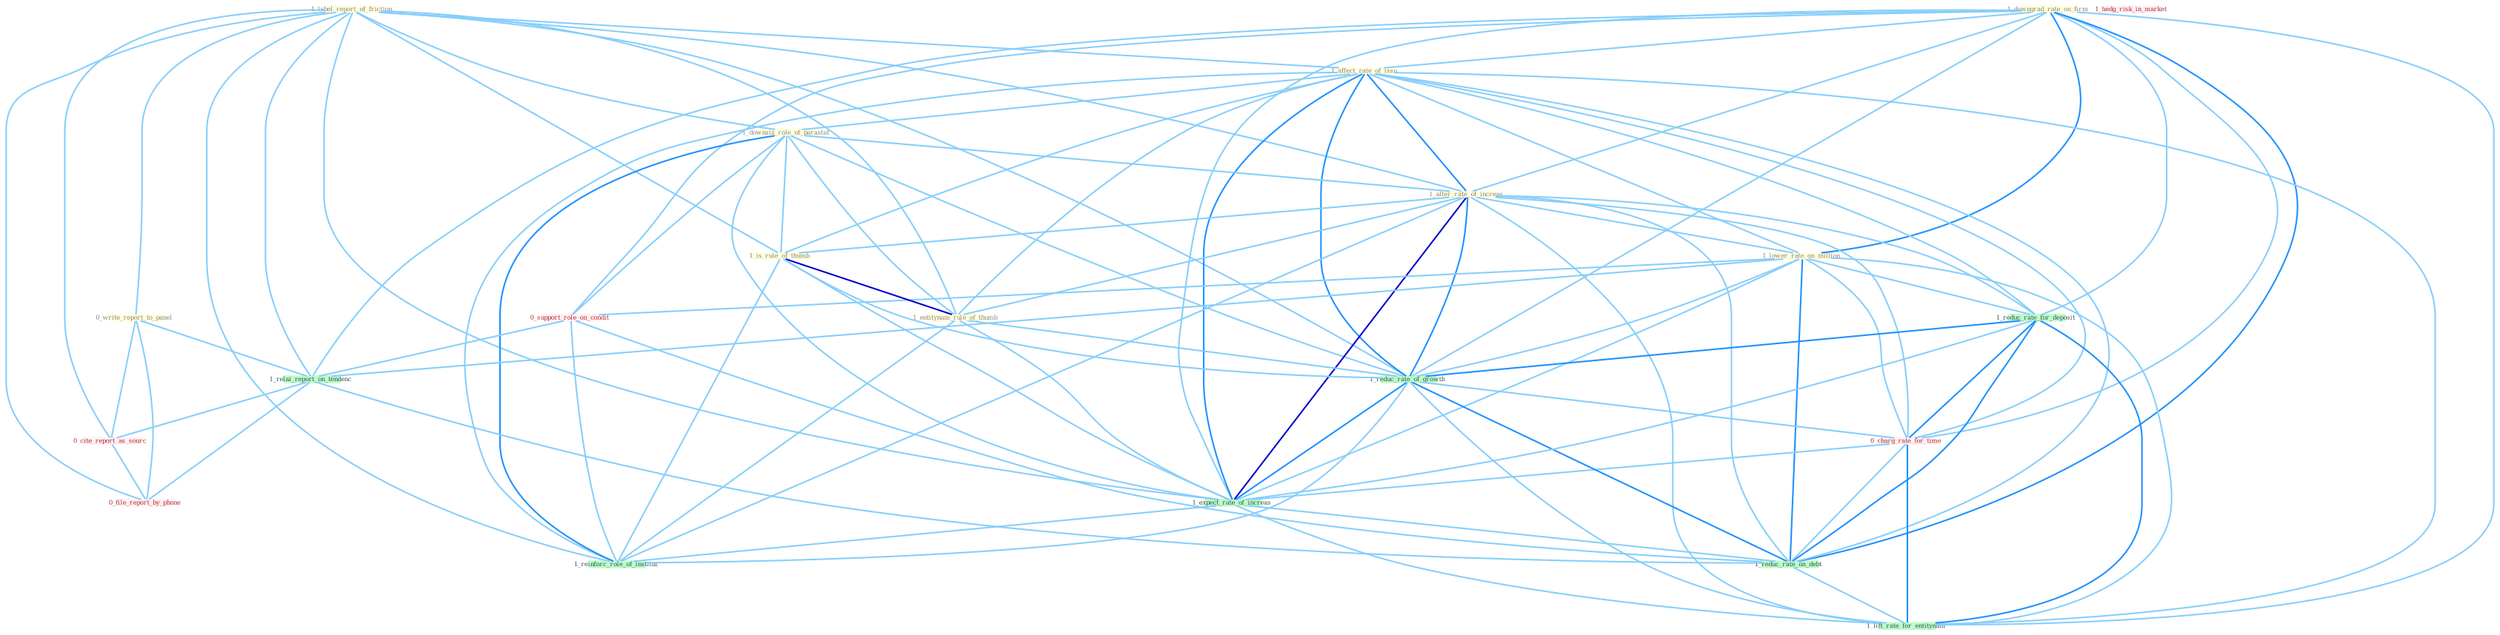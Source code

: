 Graph G{ 
    node
    [shape=polygon,style=filled,width=.5,height=.06,color="#BDFCC9",fixedsize=true,fontsize=4,
    fontcolor="#2f4f4f"];
    {node
    [color="#ffffe0", fontcolor="#8b7d6b"] "1_label_report_of_friction " "1_downgrad_rate_on_firm " "1_affect_rate_of_issu " "1_downsiz_role_of_parastat " "1_alter_rate_of_increas " "1_lower_rate_on_million " "0_write_report_to_panel " "1_is_rule_of_thumb " "1_entitynam_rule_of_thumb "}
{node [color="#fff0f5", fontcolor="#b22222"] "0_support_role_on_condit " "0_cite_report_as_sourc " "0_file_report_by_phone " "0_charg_rate_for_time " "1_hedg_risk_in_market "}
edge [color="#B0E2FF"];

	"1_label_report_of_friction " -- "1_affect_rate_of_issu " [w="1", color="#87cefa" ];
	"1_label_report_of_friction " -- "1_downsiz_role_of_parastat " [w="1", color="#87cefa" ];
	"1_label_report_of_friction " -- "1_alter_rate_of_increas " [w="1", color="#87cefa" ];
	"1_label_report_of_friction " -- "0_write_report_to_panel " [w="1", color="#87cefa" ];
	"1_label_report_of_friction " -- "1_is_rule_of_thumb " [w="1", color="#87cefa" ];
	"1_label_report_of_friction " -- "1_entitynam_rule_of_thumb " [w="1", color="#87cefa" ];
	"1_label_report_of_friction " -- "1_relai_report_on_tendenc " [w="1", color="#87cefa" ];
	"1_label_report_of_friction " -- "0_cite_report_as_sourc " [w="1", color="#87cefa" ];
	"1_label_report_of_friction " -- "1_reduc_rate_of_growth " [w="1", color="#87cefa" ];
	"1_label_report_of_friction " -- "0_file_report_by_phone " [w="1", color="#87cefa" ];
	"1_label_report_of_friction " -- "1_expect_rate_of_increas " [w="1", color="#87cefa" ];
	"1_label_report_of_friction " -- "1_reinforc_role_of_institut " [w="1", color="#87cefa" ];
	"1_downgrad_rate_on_firm " -- "1_affect_rate_of_issu " [w="1", color="#87cefa" ];
	"1_downgrad_rate_on_firm " -- "1_alter_rate_of_increas " [w="1", color="#87cefa" ];
	"1_downgrad_rate_on_firm " -- "1_lower_rate_on_million " [w="2", color="#1e90ff" , len=0.8];
	"1_downgrad_rate_on_firm " -- "1_reduc_rate_for_deposit " [w="1", color="#87cefa" ];
	"1_downgrad_rate_on_firm " -- "0_support_role_on_condit " [w="1", color="#87cefa" ];
	"1_downgrad_rate_on_firm " -- "1_relai_report_on_tendenc " [w="1", color="#87cefa" ];
	"1_downgrad_rate_on_firm " -- "1_reduc_rate_of_growth " [w="1", color="#87cefa" ];
	"1_downgrad_rate_on_firm " -- "0_charg_rate_for_time " [w="1", color="#87cefa" ];
	"1_downgrad_rate_on_firm " -- "1_expect_rate_of_increas " [w="1", color="#87cefa" ];
	"1_downgrad_rate_on_firm " -- "1_reduc_rate_on_debt " [w="2", color="#1e90ff" , len=0.8];
	"1_downgrad_rate_on_firm " -- "1_lift_rate_for_entitynam " [w="1", color="#87cefa" ];
	"1_affect_rate_of_issu " -- "1_downsiz_role_of_parastat " [w="1", color="#87cefa" ];
	"1_affect_rate_of_issu " -- "1_alter_rate_of_increas " [w="2", color="#1e90ff" , len=0.8];
	"1_affect_rate_of_issu " -- "1_lower_rate_on_million " [w="1", color="#87cefa" ];
	"1_affect_rate_of_issu " -- "1_is_rule_of_thumb " [w="1", color="#87cefa" ];
	"1_affect_rate_of_issu " -- "1_entitynam_rule_of_thumb " [w="1", color="#87cefa" ];
	"1_affect_rate_of_issu " -- "1_reduc_rate_for_deposit " [w="1", color="#87cefa" ];
	"1_affect_rate_of_issu " -- "1_reduc_rate_of_growth " [w="2", color="#1e90ff" , len=0.8];
	"1_affect_rate_of_issu " -- "0_charg_rate_for_time " [w="1", color="#87cefa" ];
	"1_affect_rate_of_issu " -- "1_expect_rate_of_increas " [w="2", color="#1e90ff" , len=0.8];
	"1_affect_rate_of_issu " -- "1_reduc_rate_on_debt " [w="1", color="#87cefa" ];
	"1_affect_rate_of_issu " -- "1_reinforc_role_of_institut " [w="1", color="#87cefa" ];
	"1_affect_rate_of_issu " -- "1_lift_rate_for_entitynam " [w="1", color="#87cefa" ];
	"1_downsiz_role_of_parastat " -- "1_alter_rate_of_increas " [w="1", color="#87cefa" ];
	"1_downsiz_role_of_parastat " -- "1_is_rule_of_thumb " [w="1", color="#87cefa" ];
	"1_downsiz_role_of_parastat " -- "1_entitynam_rule_of_thumb " [w="1", color="#87cefa" ];
	"1_downsiz_role_of_parastat " -- "0_support_role_on_condit " [w="1", color="#87cefa" ];
	"1_downsiz_role_of_parastat " -- "1_reduc_rate_of_growth " [w="1", color="#87cefa" ];
	"1_downsiz_role_of_parastat " -- "1_expect_rate_of_increas " [w="1", color="#87cefa" ];
	"1_downsiz_role_of_parastat " -- "1_reinforc_role_of_institut " [w="2", color="#1e90ff" , len=0.8];
	"1_alter_rate_of_increas " -- "1_lower_rate_on_million " [w="1", color="#87cefa" ];
	"1_alter_rate_of_increas " -- "1_is_rule_of_thumb " [w="1", color="#87cefa" ];
	"1_alter_rate_of_increas " -- "1_entitynam_rule_of_thumb " [w="1", color="#87cefa" ];
	"1_alter_rate_of_increas " -- "1_reduc_rate_for_deposit " [w="1", color="#87cefa" ];
	"1_alter_rate_of_increas " -- "1_reduc_rate_of_growth " [w="2", color="#1e90ff" , len=0.8];
	"1_alter_rate_of_increas " -- "0_charg_rate_for_time " [w="1", color="#87cefa" ];
	"1_alter_rate_of_increas " -- "1_expect_rate_of_increas " [w="3", color="#0000cd" , len=0.6];
	"1_alter_rate_of_increas " -- "1_reduc_rate_on_debt " [w="1", color="#87cefa" ];
	"1_alter_rate_of_increas " -- "1_reinforc_role_of_institut " [w="1", color="#87cefa" ];
	"1_alter_rate_of_increas " -- "1_lift_rate_for_entitynam " [w="1", color="#87cefa" ];
	"1_lower_rate_on_million " -- "1_reduc_rate_for_deposit " [w="1", color="#87cefa" ];
	"1_lower_rate_on_million " -- "0_support_role_on_condit " [w="1", color="#87cefa" ];
	"1_lower_rate_on_million " -- "1_relai_report_on_tendenc " [w="1", color="#87cefa" ];
	"1_lower_rate_on_million " -- "1_reduc_rate_of_growth " [w="1", color="#87cefa" ];
	"1_lower_rate_on_million " -- "0_charg_rate_for_time " [w="1", color="#87cefa" ];
	"1_lower_rate_on_million " -- "1_expect_rate_of_increas " [w="1", color="#87cefa" ];
	"1_lower_rate_on_million " -- "1_reduc_rate_on_debt " [w="2", color="#1e90ff" , len=0.8];
	"1_lower_rate_on_million " -- "1_lift_rate_for_entitynam " [w="1", color="#87cefa" ];
	"0_write_report_to_panel " -- "1_relai_report_on_tendenc " [w="1", color="#87cefa" ];
	"0_write_report_to_panel " -- "0_cite_report_as_sourc " [w="1", color="#87cefa" ];
	"0_write_report_to_panel " -- "0_file_report_by_phone " [w="1", color="#87cefa" ];
	"1_is_rule_of_thumb " -- "1_entitynam_rule_of_thumb " [w="3", color="#0000cd" , len=0.6];
	"1_is_rule_of_thumb " -- "1_reduc_rate_of_growth " [w="1", color="#87cefa" ];
	"1_is_rule_of_thumb " -- "1_expect_rate_of_increas " [w="1", color="#87cefa" ];
	"1_is_rule_of_thumb " -- "1_reinforc_role_of_institut " [w="1", color="#87cefa" ];
	"1_entitynam_rule_of_thumb " -- "1_reduc_rate_of_growth " [w="1", color="#87cefa" ];
	"1_entitynam_rule_of_thumb " -- "1_expect_rate_of_increas " [w="1", color="#87cefa" ];
	"1_entitynam_rule_of_thumb " -- "1_reinforc_role_of_institut " [w="1", color="#87cefa" ];
	"1_reduc_rate_for_deposit " -- "1_reduc_rate_of_growth " [w="2", color="#1e90ff" , len=0.8];
	"1_reduc_rate_for_deposit " -- "0_charg_rate_for_time " [w="2", color="#1e90ff" , len=0.8];
	"1_reduc_rate_for_deposit " -- "1_expect_rate_of_increas " [w="1", color="#87cefa" ];
	"1_reduc_rate_for_deposit " -- "1_reduc_rate_on_debt " [w="2", color="#1e90ff" , len=0.8];
	"1_reduc_rate_for_deposit " -- "1_lift_rate_for_entitynam " [w="2", color="#1e90ff" , len=0.8];
	"0_support_role_on_condit " -- "1_relai_report_on_tendenc " [w="1", color="#87cefa" ];
	"0_support_role_on_condit " -- "1_reduc_rate_on_debt " [w="1", color="#87cefa" ];
	"0_support_role_on_condit " -- "1_reinforc_role_of_institut " [w="1", color="#87cefa" ];
	"1_relai_report_on_tendenc " -- "0_cite_report_as_sourc " [w="1", color="#87cefa" ];
	"1_relai_report_on_tendenc " -- "0_file_report_by_phone " [w="1", color="#87cefa" ];
	"1_relai_report_on_tendenc " -- "1_reduc_rate_on_debt " [w="1", color="#87cefa" ];
	"0_cite_report_as_sourc " -- "0_file_report_by_phone " [w="1", color="#87cefa" ];
	"1_reduc_rate_of_growth " -- "0_charg_rate_for_time " [w="1", color="#87cefa" ];
	"1_reduc_rate_of_growth " -- "1_expect_rate_of_increas " [w="2", color="#1e90ff" , len=0.8];
	"1_reduc_rate_of_growth " -- "1_reduc_rate_on_debt " [w="2", color="#1e90ff" , len=0.8];
	"1_reduc_rate_of_growth " -- "1_reinforc_role_of_institut " [w="1", color="#87cefa" ];
	"1_reduc_rate_of_growth " -- "1_lift_rate_for_entitynam " [w="1", color="#87cefa" ];
	"0_charg_rate_for_time " -- "1_expect_rate_of_increas " [w="1", color="#87cefa" ];
	"0_charg_rate_for_time " -- "1_reduc_rate_on_debt " [w="1", color="#87cefa" ];
	"0_charg_rate_for_time " -- "1_lift_rate_for_entitynam " [w="2", color="#1e90ff" , len=0.8];
	"1_expect_rate_of_increas " -- "1_reduc_rate_on_debt " [w="1", color="#87cefa" ];
	"1_expect_rate_of_increas " -- "1_reinforc_role_of_institut " [w="1", color="#87cefa" ];
	"1_expect_rate_of_increas " -- "1_lift_rate_for_entitynam " [w="1", color="#87cefa" ];
	"1_reduc_rate_on_debt " -- "1_lift_rate_for_entitynam " [w="1", color="#87cefa" ];
}